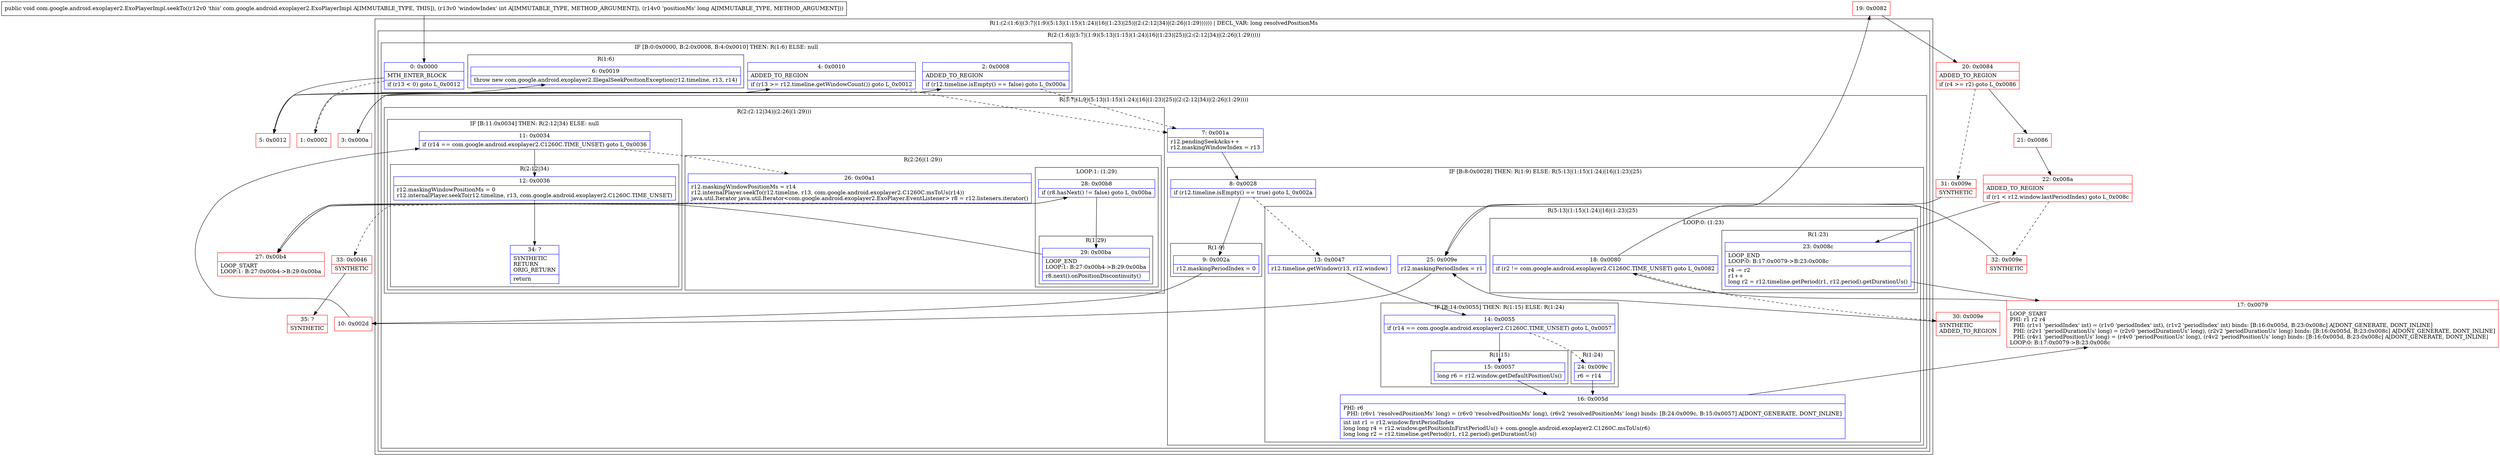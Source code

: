 digraph "CFG forcom.google.android.exoplayer2.ExoPlayerImpl.seekTo(IJ)V" {
subgraph cluster_Region_2019477814 {
label = "R(1:(2:(1:6)|(3:7|(1:9)(5:13|(1:15)(1:24)|16|(1:23)|25)|(2:(2:12|34)|(2:26|(1:29)))))) | DECL_VAR: long resolvedPositionMs\l";
node [shape=record,color=blue];
subgraph cluster_Region_610844146 {
label = "R(2:(1:6)|(3:7|(1:9)(5:13|(1:15)(1:24)|16|(1:23)|25)|(2:(2:12|34)|(2:26|(1:29)))))";
node [shape=record,color=blue];
subgraph cluster_IfRegion_44215194 {
label = "IF [B:0:0x0000, B:2:0x0008, B:4:0x0010] THEN: R(1:6) ELSE: null";
node [shape=record,color=blue];
Node_0 [shape=record,label="{0\:\ 0x0000|MTH_ENTER_BLOCK\l|if (r13 \< 0) goto L_0x0012\l}"];
Node_2 [shape=record,label="{2\:\ 0x0008|ADDED_TO_REGION\l|if (r12.timeline.isEmpty() == false) goto L_0x000a\l}"];
Node_4 [shape=record,label="{4\:\ 0x0010|ADDED_TO_REGION\l|if (r13 \>= r12.timeline.getWindowCount()) goto L_0x0012\l}"];
subgraph cluster_Region_1302532386 {
label = "R(1:6)";
node [shape=record,color=blue];
Node_6 [shape=record,label="{6\:\ 0x0019|throw new com.google.android.exoplayer2.IllegalSeekPositionException(r12.timeline, r13, r14)\l}"];
}
}
subgraph cluster_Region_1136293593 {
label = "R(3:7|(1:9)(5:13|(1:15)(1:24)|16|(1:23)|25)|(2:(2:12|34)|(2:26|(1:29))))";
node [shape=record,color=blue];
Node_7 [shape=record,label="{7\:\ 0x001a|r12.pendingSeekAcks++\lr12.maskingWindowIndex = r13\l}"];
subgraph cluster_IfRegion_584897649 {
label = "IF [B:8:0x0028] THEN: R(1:9) ELSE: R(5:13|(1:15)(1:24)|16|(1:23)|25)";
node [shape=record,color=blue];
Node_8 [shape=record,label="{8\:\ 0x0028|if (r12.timeline.isEmpty() == true) goto L_0x002a\l}"];
subgraph cluster_Region_901072331 {
label = "R(1:9)";
node [shape=record,color=blue];
Node_9 [shape=record,label="{9\:\ 0x002a|r12.maskingPeriodIndex = 0\l}"];
}
subgraph cluster_Region_245426903 {
label = "R(5:13|(1:15)(1:24)|16|(1:23)|25)";
node [shape=record,color=blue];
Node_13 [shape=record,label="{13\:\ 0x0047|r12.timeline.getWindow(r13, r12.window)\l}"];
subgraph cluster_IfRegion_1623877726 {
label = "IF [B:14:0x0055] THEN: R(1:15) ELSE: R(1:24)";
node [shape=record,color=blue];
Node_14 [shape=record,label="{14\:\ 0x0055|if (r14 == com.google.android.exoplayer2.C1260C.TIME_UNSET) goto L_0x0057\l}"];
subgraph cluster_Region_1918384112 {
label = "R(1:15)";
node [shape=record,color=blue];
Node_15 [shape=record,label="{15\:\ 0x0057|long r6 = r12.window.getDefaultPositionUs()\l}"];
}
subgraph cluster_Region_871679473 {
label = "R(1:24)";
node [shape=record,color=blue];
Node_24 [shape=record,label="{24\:\ 0x009c|r6 = r14\l}"];
}
}
Node_16 [shape=record,label="{16\:\ 0x005d|PHI: r6 \l  PHI: (r6v1 'resolvedPositionMs' long) = (r6v0 'resolvedPositionMs' long), (r6v2 'resolvedPositionMs' long) binds: [B:24:0x009c, B:15:0x0057] A[DONT_GENERATE, DONT_INLINE]\l|int int r1 = r12.window.firstPeriodIndex\llong long r4 = r12.window.getPositionInFirstPeriodUs() + com.google.android.exoplayer2.C1260C.msToUs(r6)\llong long r2 = r12.timeline.getPeriod(r1, r12.period).getDurationUs()\l}"];
subgraph cluster_LoopRegion_1265179686 {
label = "LOOP:0: (1:23)";
node [shape=record,color=blue];
Node_18 [shape=record,label="{18\:\ 0x0080|if (r2 != com.google.android.exoplayer2.C1260C.TIME_UNSET) goto L_0x0082\l}"];
subgraph cluster_Region_1588035918 {
label = "R(1:23)";
node [shape=record,color=blue];
Node_23 [shape=record,label="{23\:\ 0x008c|LOOP_END\lLOOP:0: B:17:0x0079\-\>B:23:0x008c\l|r4 \-= r2\lr1++\llong r2 = r12.timeline.getPeriod(r1, r12.period).getDurationUs()\l}"];
}
}
Node_25 [shape=record,label="{25\:\ 0x009e|r12.maskingPeriodIndex = r1\l}"];
}
}
subgraph cluster_Region_1884739104 {
label = "R(2:(2:12|34)|(2:26|(1:29)))";
node [shape=record,color=blue];
subgraph cluster_IfRegion_879618823 {
label = "IF [B:11:0x0034] THEN: R(2:12|34) ELSE: null";
node [shape=record,color=blue];
Node_11 [shape=record,label="{11\:\ 0x0034|if (r14 == com.google.android.exoplayer2.C1260C.TIME_UNSET) goto L_0x0036\l}"];
subgraph cluster_Region_728333148 {
label = "R(2:12|34)";
node [shape=record,color=blue];
Node_12 [shape=record,label="{12\:\ 0x0036|r12.maskingWindowPositionMs = 0\lr12.internalPlayer.seekTo(r12.timeline, r13, com.google.android.exoplayer2.C1260C.TIME_UNSET)\l}"];
Node_34 [shape=record,label="{34\:\ ?|SYNTHETIC\lRETURN\lORIG_RETURN\l|return\l}"];
}
}
subgraph cluster_Region_2025669900 {
label = "R(2:26|(1:29))";
node [shape=record,color=blue];
Node_26 [shape=record,label="{26\:\ 0x00a1|r12.maskingWindowPositionMs = r14\lr12.internalPlayer.seekTo(r12.timeline, r13, com.google.android.exoplayer2.C1260C.msToUs(r14))\ljava.util.Iterator java.util.Iterator\<com.google.android.exoplayer2.ExoPlayer.EventListener\> r8 = r12.listeners.iterator()\l}"];
subgraph cluster_LoopRegion_1908600478 {
label = "LOOP:1: (1:29)";
node [shape=record,color=blue];
Node_28 [shape=record,label="{28\:\ 0x00b8|if (r8.hasNext() != false) goto L_0x00ba\l}"];
subgraph cluster_Region_319663129 {
label = "R(1:29)";
node [shape=record,color=blue];
Node_29 [shape=record,label="{29\:\ 0x00ba|LOOP_END\lLOOP:1: B:27:0x00b4\-\>B:29:0x00ba\l|r8.next().onPositionDiscontinuity()\l}"];
}
}
}
}
}
}
}
Node_1 [shape=record,color=red,label="{1\:\ 0x0002}"];
Node_3 [shape=record,color=red,label="{3\:\ 0x000a}"];
Node_5 [shape=record,color=red,label="{5\:\ 0x0012}"];
Node_10 [shape=record,color=red,label="{10\:\ 0x002d}"];
Node_17 [shape=record,color=red,label="{17\:\ 0x0079|LOOP_START\lPHI: r1 r2 r4 \l  PHI: (r1v1 'periodIndex' int) = (r1v0 'periodIndex' int), (r1v2 'periodIndex' int) binds: [B:16:0x005d, B:23:0x008c] A[DONT_GENERATE, DONT_INLINE]\l  PHI: (r2v1 'periodDurationUs' long) = (r2v0 'periodDurationUs' long), (r2v2 'periodDurationUs' long) binds: [B:16:0x005d, B:23:0x008c] A[DONT_GENERATE, DONT_INLINE]\l  PHI: (r4v1 'periodPositionUs' long) = (r4v0 'periodPositionUs' long), (r4v2 'periodPositionUs' long) binds: [B:16:0x005d, B:23:0x008c] A[DONT_GENERATE, DONT_INLINE]\lLOOP:0: B:17:0x0079\-\>B:23:0x008c\l}"];
Node_19 [shape=record,color=red,label="{19\:\ 0x0082}"];
Node_20 [shape=record,color=red,label="{20\:\ 0x0084|ADDED_TO_REGION\l|if (r4 \>= r2) goto L_0x0086\l}"];
Node_21 [shape=record,color=red,label="{21\:\ 0x0086}"];
Node_22 [shape=record,color=red,label="{22\:\ 0x008a|ADDED_TO_REGION\l|if (r1 \< r12.window.lastPeriodIndex) goto L_0x008c\l}"];
Node_27 [shape=record,color=red,label="{27\:\ 0x00b4|LOOP_START\lLOOP:1: B:27:0x00b4\-\>B:29:0x00ba\l}"];
Node_30 [shape=record,color=red,label="{30\:\ 0x009e|SYNTHETIC\lADDED_TO_REGION\l}"];
Node_31 [shape=record,color=red,label="{31\:\ 0x009e|SYNTHETIC\l}"];
Node_32 [shape=record,color=red,label="{32\:\ 0x009e|SYNTHETIC\l}"];
Node_33 [shape=record,color=red,label="{33\:\ 0x0046|SYNTHETIC\l}"];
Node_35 [shape=record,color=red,label="{35\:\ ?|SYNTHETIC\l}"];
MethodNode[shape=record,label="{public void com.google.android.exoplayer2.ExoPlayerImpl.seekTo((r12v0 'this' com.google.android.exoplayer2.ExoPlayerImpl A[IMMUTABLE_TYPE, THIS]), (r13v0 'windowIndex' int A[IMMUTABLE_TYPE, METHOD_ARGUMENT]), (r14v0 'positionMs' long A[IMMUTABLE_TYPE, METHOD_ARGUMENT])) }"];
MethodNode -> Node_0;
Node_0 -> Node_1[style=dashed];
Node_0 -> Node_5;
Node_2 -> Node_3;
Node_2 -> Node_7[style=dashed];
Node_4 -> Node_5;
Node_4 -> Node_7[style=dashed];
Node_7 -> Node_8;
Node_8 -> Node_9;
Node_8 -> Node_13[style=dashed];
Node_9 -> Node_10;
Node_13 -> Node_14;
Node_14 -> Node_15;
Node_14 -> Node_24[style=dashed];
Node_15 -> Node_16;
Node_24 -> Node_16;
Node_16 -> Node_17;
Node_18 -> Node_19;
Node_18 -> Node_30[style=dashed];
Node_23 -> Node_17;
Node_25 -> Node_10;
Node_11 -> Node_12;
Node_11 -> Node_26[style=dashed];
Node_12 -> Node_34;
Node_26 -> Node_27;
Node_28 -> Node_29;
Node_28 -> Node_33[style=dashed];
Node_29 -> Node_27;
Node_1 -> Node_2;
Node_3 -> Node_4;
Node_5 -> Node_6;
Node_10 -> Node_11;
Node_17 -> Node_18;
Node_19 -> Node_20;
Node_20 -> Node_21;
Node_20 -> Node_31[style=dashed];
Node_21 -> Node_22;
Node_22 -> Node_23;
Node_22 -> Node_32[style=dashed];
Node_27 -> Node_28;
Node_30 -> Node_25;
Node_31 -> Node_25;
Node_32 -> Node_25;
Node_33 -> Node_35;
}

